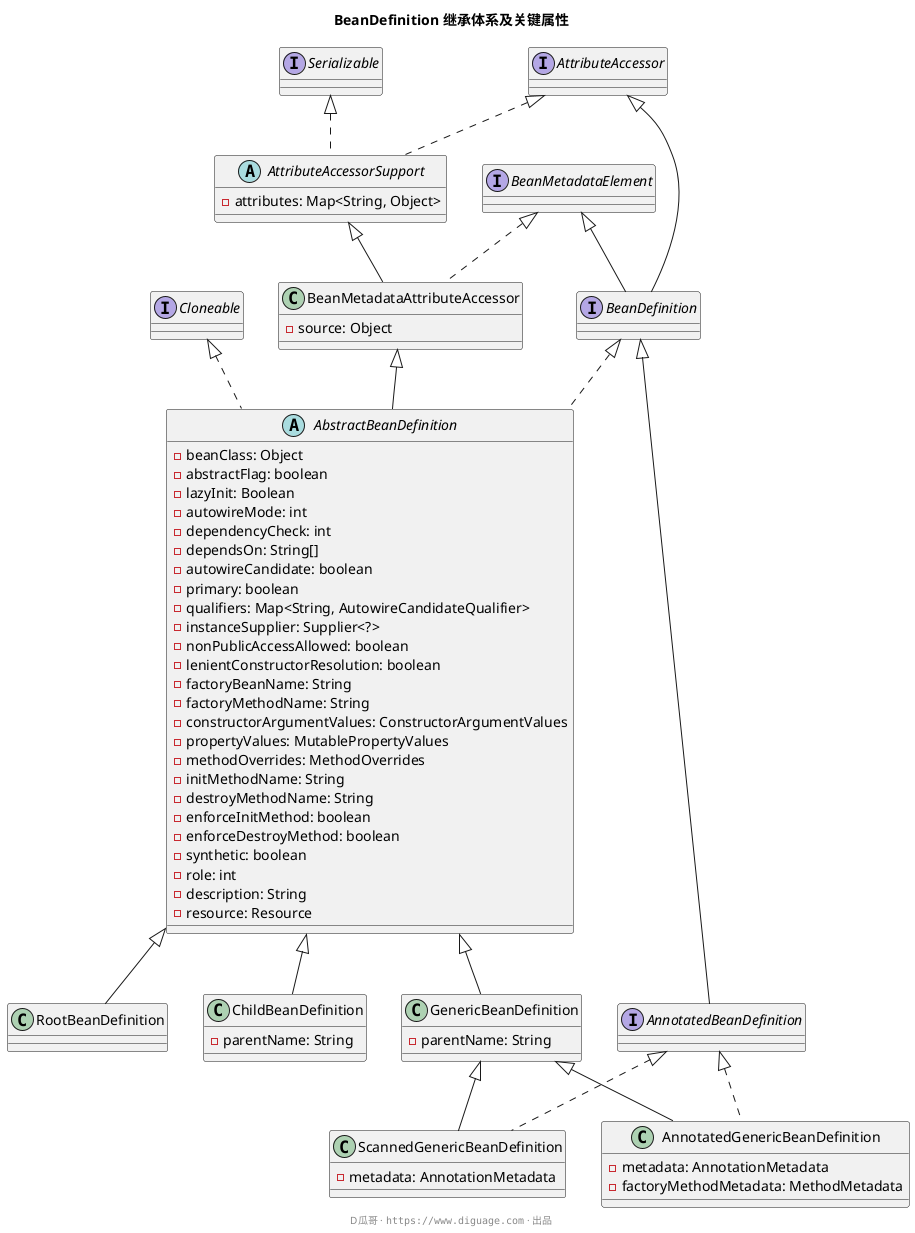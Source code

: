 @startuml
title **BeanDefinition 继承体系及关键属性**


abstract class AttributeAccessorSupport implements AttributeAccessor, Serializable {
  - attributes: Map<String, Object>
}

class BeanMetadataAttributeAccessor extends AttributeAccessorSupport implements BeanMetadataElement {
  - source: Object
}

interface BeanDefinition extends AttributeAccessor, BeanMetadataElement

abstract class AbstractBeanDefinition extends BeanMetadataAttributeAccessor implements BeanDefinition, Cloneable {
  - beanClass: Object
  - abstractFlag: boolean
  - lazyInit: Boolean
  - autowireMode: int
  - dependencyCheck: int
  - dependsOn: String[]
  - autowireCandidate: boolean
  - primary: boolean
  - qualifiers: Map<String, AutowireCandidateQualifier>
  - instanceSupplier: Supplier<?>
  - nonPublicAccessAllowed: boolean
  - lenientConstructorResolution: boolean
  - factoryBeanName: String
  - factoryMethodName: String
  - constructorArgumentValues: ConstructorArgumentValues
  - propertyValues: MutablePropertyValues
  - methodOverrides: MethodOverrides
  - initMethodName: String
  - destroyMethodName: String
  - enforceInitMethod: boolean
  - enforceDestroyMethod: boolean
  - synthetic: boolean
  - role: int
  - description: String
  - resource: Resource
}

class RootBeanDefinition extends AbstractBeanDefinition

interface AnnotatedBeanDefinition extends BeanDefinition

class ChildBeanDefinition extends AbstractBeanDefinition {
  - parentName: String
}

class GenericBeanDefinition extends AbstractBeanDefinition {
  - parentName: String
}

class ScannedGenericBeanDefinition extends GenericBeanDefinition implements AnnotatedBeanDefinition {
  - metadata: AnnotationMetadata
}

class AnnotatedGenericBeanDefinition extends GenericBeanDefinition implements AnnotatedBeanDefinition {
  - metadata: AnnotationMetadata
  - factoryMethodMetadata: MethodMetadata
}

footer D瓜哥 · ""https://www.diguage.com"" · 出品
@enduml
